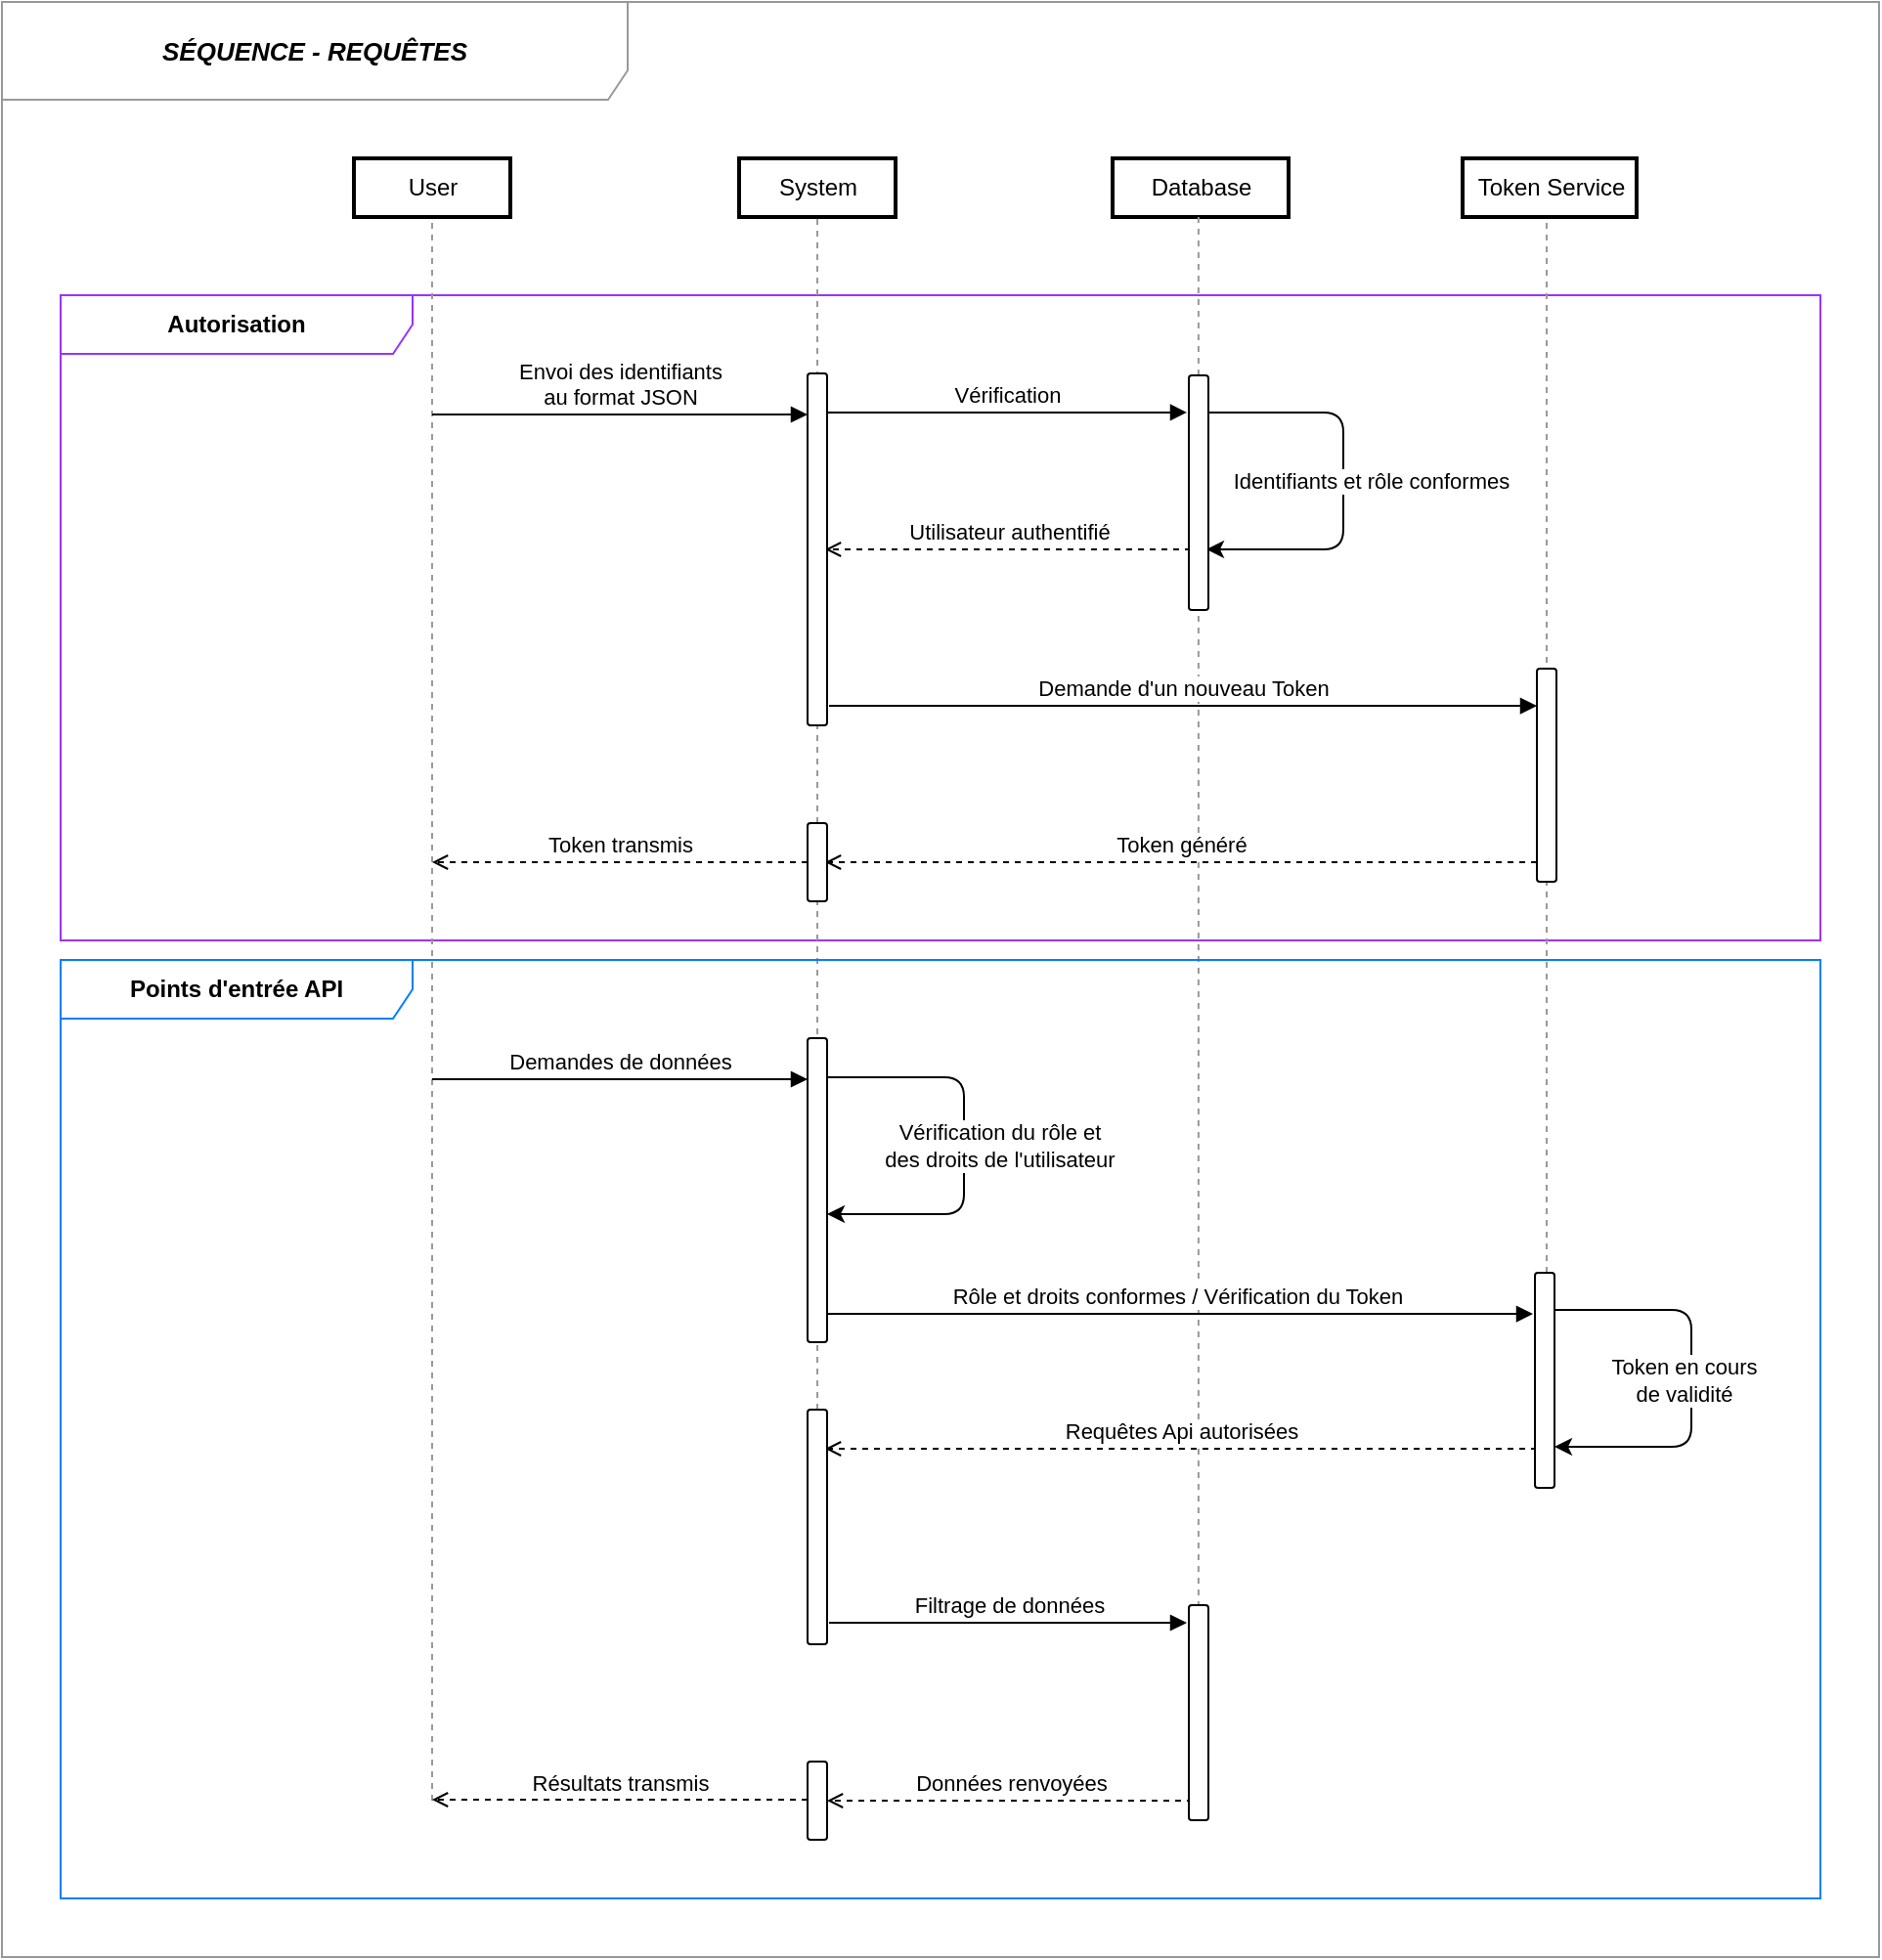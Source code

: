 <mxfile version="14.6.12" type="device" pages="3"><diagram id="97yKl8OY9-flEvL32o-E" name="Page-1"><mxGraphModel dx="1906" dy="597" grid="1" gridSize="10" guides="1" tooltips="1" connect="1" arrows="1" fold="1" page="1" pageScale="1" pageWidth="827" pageHeight="1169" math="0" shadow="0"><root><mxCell id="0"/><mxCell id="1" parent="0"/><mxCell id="2PDcDHNJ80dxET8YKz-v-1" value="&lt;div style=&quot;text-align: left&quot;&gt;&lt;i&gt;&lt;b style=&quot;font-size: 13px&quot;&gt;SÉQUENCE - &lt;/b&gt;&lt;span style=&quot;font-size: 13px&quot;&gt;&lt;b&gt;REQUÊTES&lt;/b&gt;&lt;/span&gt;&lt;/i&gt;&lt;br&gt;&lt;/div&gt;" style="shape=umlFrame;whiteSpace=wrap;html=1;gradientColor=none;swimlaneFillColor=#ffffff;width=320;height=50;strokeColor=#999999;" parent="1" vertex="1"><mxGeometry x="-790" y="70" width="960" height="1000" as="geometry"/></mxCell><mxCell id="2PDcDHNJ80dxET8YKz-v-2" value="&lt;div style=&quot;text-align: left&quot;&gt;&lt;b&gt;Autorisation&lt;/b&gt;&lt;br&gt;&lt;/div&gt;" style="shape=umlFrame;whiteSpace=wrap;html=1;swimlaneFillColor=none;width=180;height=30;strokeColor=#9933FF;" parent="1" vertex="1"><mxGeometry x="-760" y="220" width="900" height="330" as="geometry"/></mxCell><mxCell id="2PDcDHNJ80dxET8YKz-v-4" value="" style="endArrow=none;dashed=1;html=1;entryX=0.5;entryY=0;entryDx=0;entryDy=0;strokeColor=#999999;" parent="1" source="qYaLMWmk_PuMU4H66xOi-21" target="2PDcDHNJ80dxET8YKz-v-3" edge="1"><mxGeometry width="50" height="50" relative="1" as="geometry"><mxPoint x="-375" y="758" as="sourcePoint"/><mxPoint x="215.118" y="179.765" as="targetPoint"/></mxGeometry></mxCell><mxCell id="2PDcDHNJ80dxET8YKz-v-5" value="" style="endArrow=none;dashed=1;html=1;entryX=0.944;entryY=0.458;entryDx=0;entryDy=0;entryPerimeter=0;strokeColor=#999999;" parent="1" edge="1"><mxGeometry width="50" height="50" relative="1" as="geometry"><mxPoint x="-570" y="990" as="sourcePoint"/><mxPoint x="-570.014" y="177.502" as="targetPoint"/></mxGeometry></mxCell><mxCell id="2PDcDHNJ80dxET8YKz-v-6" value="User" style="html=1;rounded=0;perimeterSpacing=2;strokeWidth=2;" parent="1" vertex="1"><mxGeometry x="-610" y="150" width="80" height="30" as="geometry"/></mxCell><mxCell id="2PDcDHNJ80dxET8YKz-v-8" value="Token Service" style="html=1;rounded=0;perimeterSpacing=2;strokeWidth=2;" parent="1" vertex="1"><mxGeometry x="-43" y="150" width="89" height="30" as="geometry"/></mxCell><mxCell id="2PDcDHNJ80dxET8YKz-v-9" value="" style="endArrow=none;dashed=1;html=1;strokeColor=#999999;" parent="1" source="qYaLMWmk_PuMU4H66xOi-14" edge="1"><mxGeometry width="50" height="50" relative="1" as="geometry"><mxPoint y="581.1" as="sourcePoint"/><mxPoint y="180" as="targetPoint"/></mxGeometry></mxCell><mxCell id="2PDcDHNJ80dxET8YKz-v-10" value="Envoi des identifiants &lt;br&gt;au format JSON" style="html=1;verticalAlign=bottom;endArrow=block;fontSize=11;" parent="1" target="2PDcDHNJ80dxET8YKz-v-18" edge="1"><mxGeometry width="80" relative="1" as="geometry"><mxPoint x="-570" y="281" as="sourcePoint"/><mxPoint x="-378.5" y="280" as="targetPoint"/></mxGeometry></mxCell><mxCell id="2PDcDHNJ80dxET8YKz-v-23" value="" style="edgeStyle=elbowEdgeStyle;elbow=horizontal;endArrow=classic;html=1;" parent="1" edge="1"><mxGeometry width="50" height="50" relative="1" as="geometry"><mxPoint x="-174" y="280" as="sourcePoint"/><mxPoint x="-174" y="350" as="targetPoint"/><Array as="points"><mxPoint x="-104" y="280"/><mxPoint x="-94" y="250"/></Array></mxGeometry></mxCell><mxCell id="2PDcDHNJ80dxET8YKz-v-24" value="&lt;span&gt;&lt;font style=&quot;font-size: 11px&quot;&gt;Identifiants et rôle conformes&lt;/font&gt;&lt;/span&gt;" style="edgeLabel;html=1;align=center;verticalAlign=middle;resizable=0;points=[];labelBackgroundColor=#FFFFFF;" parent="2PDcDHNJ80dxET8YKz-v-23" vertex="1" connectable="0"><mxGeometry x="0.595" y="4" relative="1" as="geometry"><mxPoint x="41" y="-39" as="offset"/></mxGeometry></mxCell><mxCell id="2PDcDHNJ80dxET8YKz-v-45" value="" style="endArrow=none;dashed=1;html=1;" parent="1" edge="1"><mxGeometry width="50" height="50" relative="1" as="geometry"><mxPoint y="860" as="sourcePoint"/><mxPoint y="860" as="targetPoint"/></mxGeometry></mxCell><mxCell id="oSbIFqYpYDwff08S4qgl-1" value="Database" style="html=1;rounded=0;perimeterSpacing=2;strokeWidth=2;" parent="1" vertex="1"><mxGeometry x="-222" y="150" width="90" height="30" as="geometry"/></mxCell><mxCell id="oSbIFqYpYDwff08S4qgl-3" value="Vérification" style="html=1;verticalAlign=bottom;endArrow=block;fontSize=11;entryX=-0.1;entryY=0.158;entryDx=0;entryDy=0;entryPerimeter=0;" parent="1" target="oSbIFqYpYDwff08S4qgl-5" edge="1"><mxGeometry width="80" relative="1" as="geometry"><mxPoint x="-368" y="280" as="sourcePoint"/><mxPoint x="-210" y="280" as="targetPoint"/></mxGeometry></mxCell><mxCell id="oSbIFqYpYDwff08S4qgl-4" value="" style="endArrow=none;dashed=1;html=1;strokeColor=#999999;exitX=0.494;exitY=0.009;exitDx=0;exitDy=0;exitPerimeter=0;" parent="1" source="qqxENbZrbg9pfp-f9ups-3" edge="1"><mxGeometry width="50" height="50" relative="1" as="geometry"><mxPoint x="-178" y="880" as="sourcePoint"/><mxPoint x="-178.057" y="180" as="targetPoint"/></mxGeometry></mxCell><mxCell id="2PDcDHNJ80dxET8YKz-v-3" value="System" style="html=1;rounded=0;perimeterSpacing=2;strokeWidth=2;" parent="1" vertex="1"><mxGeometry x="-413" y="150" width="80" height="30" as="geometry"/></mxCell><mxCell id="oSbIFqYpYDwff08S4qgl-6" value="Utilisateur authentifié" style="html=1;verticalAlign=bottom;endArrow=open;fontSize=11;endFill=0;exitX=0.2;exitY=0.256;exitDx=0;exitDy=0;exitPerimeter=0;dashed=1;" parent="1" edge="1"><mxGeometry width="80" relative="1" as="geometry"><mxPoint x="-182" y="350.04" as="sourcePoint"/><mxPoint x="-369" y="350" as="targetPoint"/><Array as="points"/></mxGeometry></mxCell><mxCell id="2PDcDHNJ80dxET8YKz-v-18" value="" style="html=1;points=[];perimeter=orthogonalPerimeter;rounded=1;gradientColor=none;" parent="1" vertex="1"><mxGeometry x="-378" y="260" width="10" height="180" as="geometry"/></mxCell><mxCell id="oSbIFqYpYDwff08S4qgl-5" value="" style="html=1;points=[];perimeter=orthogonalPerimeter;rounded=1;gradientColor=none;" parent="1" vertex="1"><mxGeometry x="-183" y="261" width="10" height="120" as="geometry"/></mxCell><mxCell id="oSbIFqYpYDwff08S4qgl-7" value="Demande d'un nouveau Token" style="html=1;verticalAlign=bottom;endArrow=block;fontSize=11;" parent="1" target="oSbIFqYpYDwff08S4qgl-8" edge="1"><mxGeometry width="80" relative="1" as="geometry"><mxPoint x="-367" y="430.04" as="sourcePoint"/><mxPoint x="-184" y="430" as="targetPoint"/></mxGeometry></mxCell><mxCell id="oSbIFqYpYDwff08S4qgl-8" value="" style="html=1;points=[];perimeter=orthogonalPerimeter;rounded=1;gradientColor=none;" parent="1" vertex="1"><mxGeometry x="-5" y="411" width="10" height="109" as="geometry"/></mxCell><mxCell id="oSbIFqYpYDwff08S4qgl-9" value="Token généré" style="html=1;verticalAlign=bottom;endArrow=open;fontSize=11;endFill=0;exitX=0.2;exitY=0.256;exitDx=0;exitDy=0;exitPerimeter=0;dashed=1;" parent="1" edge="1"><mxGeometry width="80" relative="1" as="geometry"><mxPoint x="-5" y="510.04" as="sourcePoint"/><mxPoint x="-369" y="510" as="targetPoint"/><Array as="points"/></mxGeometry></mxCell><mxCell id="oSbIFqYpYDwff08S4qgl-10" value="Token transmis" style="html=1;verticalAlign=bottom;endArrow=open;fontSize=11;endFill=0;exitX=0.2;exitY=0.256;exitDx=0;exitDy=0;exitPerimeter=0;dashed=1;" parent="1" edge="1"><mxGeometry width="80" relative="1" as="geometry"><mxPoint x="-378" y="510.04" as="sourcePoint"/><mxPoint x="-570" y="510" as="targetPoint"/><Array as="points"/></mxGeometry></mxCell><mxCell id="qYaLMWmk_PuMU4H66xOi-2" value="" style="html=1;points=[];perimeter=orthogonalPerimeter;rounded=1;gradientColor=none;" parent="1" vertex="1"><mxGeometry x="-378" y="490" width="10" height="40" as="geometry"/></mxCell><mxCell id="qYaLMWmk_PuMU4H66xOi-3" value="&lt;div style=&quot;text-align: left&quot;&gt;&lt;b&gt;Points d'entrée API&lt;/b&gt;&lt;/div&gt;" style="shape=umlFrame;whiteSpace=wrap;html=1;swimlaneFillColor=none;width=180;height=30;strokeColor=#007FFF;" parent="1" vertex="1"><mxGeometry x="-760" y="560" width="900" height="480" as="geometry"/></mxCell><mxCell id="qYaLMWmk_PuMU4H66xOi-4" value="Demandes de données" style="html=1;verticalAlign=bottom;endArrow=block;fontSize=11;" parent="1" target="qYaLMWmk_PuMU4H66xOi-5" edge="1"><mxGeometry width="80" relative="1" as="geometry"><mxPoint x="-570" y="621" as="sourcePoint"/><mxPoint x="-378.5" y="620" as="targetPoint"/></mxGeometry></mxCell><mxCell id="qYaLMWmk_PuMU4H66xOi-8" value="" style="edgeStyle=elbowEdgeStyle;elbow=horizontal;endArrow=classic;html=1;" parent="1" edge="1"><mxGeometry width="50" height="50" relative="1" as="geometry"><mxPoint x="-368" y="620" as="sourcePoint"/><mxPoint x="-368" y="690" as="targetPoint"/><Array as="points"><mxPoint x="-298" y="620"/><mxPoint x="-288" y="590"/></Array></mxGeometry></mxCell><mxCell id="qYaLMWmk_PuMU4H66xOi-9" value="Vérification du rôle et &lt;br&gt;des droits de l'utilisateur" style="edgeLabel;html=1;align=center;verticalAlign=middle;resizable=0;points=[];labelBackgroundColor=#FFFFFF;" parent="qYaLMWmk_PuMU4H66xOi-8" vertex="1" connectable="0"><mxGeometry x="0.595" y="4" relative="1" as="geometry"><mxPoint x="45" y="-39" as="offset"/></mxGeometry></mxCell><mxCell id="qYaLMWmk_PuMU4H66xOi-10" value="Rôle et droits conformes / Vérification du Token" style="html=1;verticalAlign=bottom;endArrow=block;fontSize=11;entryX=-0.3;entryY=0.191;entryDx=0;entryDy=0;entryPerimeter=0;" parent="1" edge="1"><mxGeometry width="80" relative="1" as="geometry"><mxPoint x="-370" y="741" as="sourcePoint"/><mxPoint x="-7" y="741.01" as="targetPoint"/></mxGeometry></mxCell><mxCell id="qYaLMWmk_PuMU4H66xOi-11" value="" style="edgeStyle=elbowEdgeStyle;elbow=horizontal;endArrow=classic;html=1;" parent="1" edge="1"><mxGeometry width="50" height="50" relative="1" as="geometry"><mxPoint x="4" y="739" as="sourcePoint"/><mxPoint x="4" y="809" as="targetPoint"/><Array as="points"><mxPoint x="74" y="739"/><mxPoint x="84" y="709"/></Array></mxGeometry></mxCell><mxCell id="qYaLMWmk_PuMU4H66xOi-12" value="&lt;span&gt;&lt;font style=&quot;font-size: 11px&quot;&gt;Token en cours&lt;br&gt;de validité&lt;/font&gt;&lt;/span&gt;" style="edgeLabel;html=1;align=center;verticalAlign=middle;resizable=0;points=[];labelBackgroundColor=#FFFFFF;" parent="qYaLMWmk_PuMU4H66xOi-11" vertex="1" connectable="0"><mxGeometry x="0.595" y="4" relative="1" as="geometry"><mxPoint x="23" y="-38" as="offset"/></mxGeometry></mxCell><mxCell id="qYaLMWmk_PuMU4H66xOi-5" value="" style="html=1;points=[];perimeter=orthogonalPerimeter;rounded=1;gradientColor=none;" parent="1" vertex="1"><mxGeometry x="-378" y="600" width="10" height="155.5" as="geometry"/></mxCell><mxCell id="qYaLMWmk_PuMU4H66xOi-19" value="Requêtes Api autorisées" style="html=1;verticalAlign=bottom;endArrow=open;fontSize=11;endFill=0;exitX=0.2;exitY=0.256;exitDx=0;exitDy=0;exitPerimeter=0;dashed=1;" parent="1" edge="1"><mxGeometry width="80" relative="1" as="geometry"><mxPoint x="-5" y="810.04" as="sourcePoint"/><mxPoint x="-369" y="810" as="targetPoint"/><Array as="points"/></mxGeometry></mxCell><mxCell id="qYaLMWmk_PuMU4H66xOi-21" value="" style="html=1;points=[];perimeter=orthogonalPerimeter;rounded=1;gradientColor=none;" parent="1" vertex="1"><mxGeometry x="-378" y="790" width="10" height="120" as="geometry"/></mxCell><mxCell id="qYaLMWmk_PuMU4H66xOi-14" value="" style="html=1;points=[];perimeter=orthogonalPerimeter;rounded=1;gradientColor=none;" parent="1" vertex="1"><mxGeometry x="-6" y="720" width="10" height="110" as="geometry"/></mxCell><mxCell id="qqxENbZrbg9pfp-f9ups-1" value="Filtrage de données" style="html=1;verticalAlign=bottom;endArrow=block;fontSize=11;" edge="1" parent="1"><mxGeometry width="80" relative="1" as="geometry"><mxPoint x="-367" y="899" as="sourcePoint"/><mxPoint x="-184" y="899" as="targetPoint"/></mxGeometry></mxCell><mxCell id="qqxENbZrbg9pfp-f9ups-2" value="Données renvoyées" style="html=1;verticalAlign=bottom;endArrow=open;fontSize=11;endFill=0;exitX=0.2;exitY=0.256;exitDx=0;exitDy=0;exitPerimeter=0;dashed=1;" edge="1" parent="1"><mxGeometry width="80" relative="1" as="geometry"><mxPoint x="-181" y="990.04" as="sourcePoint"/><mxPoint x="-368" y="990" as="targetPoint"/><Array as="points"/></mxGeometry></mxCell><mxCell id="qqxENbZrbg9pfp-f9ups-3" value="" style="html=1;points=[];perimeter=orthogonalPerimeter;rounded=1;gradientColor=none;" vertex="1" parent="1"><mxGeometry x="-183" y="890" width="10" height="110" as="geometry"/></mxCell><mxCell id="qqxENbZrbg9pfp-f9ups-4" value="" style="html=1;points=[];perimeter=orthogonalPerimeter;rounded=1;gradientColor=none;" vertex="1" parent="1"><mxGeometry x="-378" y="970" width="10" height="40" as="geometry"/></mxCell><mxCell id="qqxENbZrbg9pfp-f9ups-5" value="Résultats transmis" style="html=1;verticalAlign=bottom;endArrow=open;fontSize=11;endFill=0;exitX=0.2;exitY=0.256;exitDx=0;exitDy=0;exitPerimeter=0;dashed=1;" edge="1" parent="1"><mxGeometry width="80" relative="1" as="geometry"><mxPoint x="-378" y="989.54" as="sourcePoint"/><mxPoint x="-570" y="989.5" as="targetPoint"/><Array as="points"/></mxGeometry></mxCell></root></mxGraphModel></diagram><diagram name="Livraison commande" id="ZWOuRkqsXb_EM6uH1fbn"><mxGraphModel dx="1394" dy="764" grid="1" gridSize="10" guides="1" tooltips="1" connect="1" arrows="1" fold="1" page="1" pageScale="1" pageWidth="1654" pageHeight="2336" math="0" shadow="0"><root><mxCell id="WEB0R3l4MGq5iQru9HjV-0"/><mxCell id="WEB0R3l4MGq5iQru9HjV-1" parent="WEB0R3l4MGq5iQru9HjV-0"/><mxCell id="R4cMAtItwCtdMwxK8LPQ-0" value="&lt;div style=&quot;text-align: center&quot;&gt;&lt;span style=&quot;background-color: rgb(255 , 255 , 255)&quot;&gt;&lt;b&gt;Livraison d'une commande&lt;/b&gt;&lt;/span&gt;&lt;/div&gt;" style="shape=umlFrame;whiteSpace=wrap;html=1;gradientColor=none;swimlaneFillColor=#ffffff;width=200;height=30;" parent="WEB0R3l4MGq5iQru9HjV-1" vertex="1"><mxGeometry x="120" y="80" width="1510" height="1390" as="geometry"/></mxCell><mxCell id="w8gGId_1zlBbqXzs5CFl-0" value="&lt;div style=&quot;text-align: left&quot;&gt;&lt;span style=&quot;background-color: rgb(255 , 255 , 255)&quot;&gt;&lt;b&gt;Statut du livreur&lt;/b&gt;&lt;/span&gt;&lt;/div&gt;" style="shape=umlFrame;whiteSpace=wrap;html=1;gradientColor=none;swimlaneFillColor=none;width=130;height=40;strokeColor=#009900;strokeWidth=2;" parent="WEB0R3l4MGq5iQru9HjV-1" vertex="1"><mxGeometry x="140" y="260" width="1110" height="1190" as="geometry"/></mxCell><mxCell id="uwbu0SGi8edDNDlaioiN-0" value="&lt;div style=&quot;text-align: left&quot;&gt;&lt;span style=&quot;background-color: rgb(255 , 255 , 255)&quot;&gt;&lt;b&gt;Calcul temps de livraison&lt;/b&gt;&lt;/span&gt;&lt;/div&gt;" style="shape=umlFrame;whiteSpace=wrap;html=1;gradientColor=none;swimlaneFillColor=none;width=180;height=34;strokeColor=#3399FF;strokeWidth=2;" parent="WEB0R3l4MGq5iQru9HjV-1" vertex="1"><mxGeometry x="174" y="420" width="1048" height="530" as="geometry"/></mxCell><mxCell id="3eG5eJjS178SuLSOCHhJ-0" value="&lt;div style=&quot;text-align: left&quot;&gt;&lt;span style=&quot;background-color: rgb(255 , 255 , 255)&quot;&gt;&lt;b&gt;Acceptation livraison&lt;/b&gt;&lt;/span&gt;&lt;/div&gt;" style="shape=umlFrame;whiteSpace=wrap;html=1;gradientColor=none;swimlaneFillColor=none;width=162;height=30;strokeColor=#FF3333;" parent="WEB0R3l4MGq5iQru9HjV-1" vertex="1"><mxGeometry x="200" y="667" width="1000" height="263" as="geometry"/></mxCell><mxCell id="ssteEtRukq2e38VHEVAg-7" value="&lt;div style=&quot;text-align: left&quot;&gt;&lt;span style=&quot;background-color: rgb(255 , 255 , 255)&quot;&gt;&lt;b&gt;Paiement sur place&lt;/b&gt;&lt;/span&gt;&lt;/div&gt;" style="shape=umlFrame;whiteSpace=wrap;html=1;gradientColor=none;swimlaneFillColor=none;width=146;height=30;strokeColor=#3399FF;strokeWidth=2;" parent="WEB0R3l4MGq5iQru9HjV-1" vertex="1"><mxGeometry x="171" y="1160" width="1048" height="100" as="geometry"/></mxCell><mxCell id="354mneva1Qrx9jrgCuiJ-0" value="" style="shape=umlLifeline;participant=umlActor;perimeter=lifelinePerimeter;whiteSpace=wrap;html=1;container=1;collapsible=0;recursiveResize=0;verticalAlign=top;spacingTop=36;labelBackgroundColor=#ffffff;outlineConnect=0;rounded=1;strokeColor=#009900;gradientColor=none;size=40;" parent="WEB0R3l4MGq5iQru9HjV-1" vertex="1"><mxGeometry x="220" y="150" width="20" height="1290" as="geometry"/></mxCell><mxCell id="T_Lq2l1ZhFdLMep7qThl-0" value="" style="shape=umlLifeline;participant=umlActor;perimeter=lifelinePerimeter;whiteSpace=wrap;html=1;container=1;collapsible=0;recursiveResize=0;verticalAlign=top;spacingTop=36;labelBackgroundColor=#ffffff;outlineConnect=0;rounded=1;strokeColor=#009900;gradientColor=none;size=40;" parent="WEB0R3l4MGq5iQru9HjV-1" vertex="1"><mxGeometry x="940" y="150" width="20" height="1290" as="geometry"/></mxCell><mxCell id="8b4yy8906pjeOTomN8t--4" value="" style="html=1;points=[];perimeter=orthogonalPerimeter;rounded=1;gradientColor=none;" parent="T_Lq2l1ZhFdLMep7qThl-0" vertex="1"><mxGeometry x="5" y="130" width="10" height="130" as="geometry"/></mxCell><mxCell id="WPyGbicEcxAgXqHUyOIj-2" value="" style="html=1;points=[];perimeter=orthogonalPerimeter;rounded=1;gradientColor=none;" parent="T_Lq2l1ZhFdLMep7qThl-0" vertex="1"><mxGeometry x="5" y="830" width="10" height="170" as="geometry"/></mxCell><mxCell id="uOnJpqTVTXsAI9ddlCGG-0" value="" style="shape=umlLifeline;participant=umlActor;perimeter=lifelinePerimeter;whiteSpace=wrap;html=1;container=1;collapsible=0;recursiveResize=0;verticalAlign=top;spacingTop=36;labelBackgroundColor=#ffffff;outlineConnect=0;rounded=1;strokeColor=#009900;gradientColor=none;size=40;" parent="WEB0R3l4MGq5iQru9HjV-1" vertex="1"><mxGeometry x="1150" y="150" width="20" height="1290" as="geometry"/></mxCell><mxCell id="ssteEtRukq2e38VHEVAg-8" value="" style="html=1;points=[];perimeter=orthogonalPerimeter;rounded=1;gradientColor=none;" parent="uOnJpqTVTXsAI9ddlCGG-0" vertex="1"><mxGeometry x="5" y="1035" width="10" height="62" as="geometry"/></mxCell><mxCell id="pNqK_z4IAS50ytQpRtOB-0" value=":Livreur&lt;br&gt;" style="text;html=1;resizable=0;points=[];autosize=1;align=center;verticalAlign=top;spacingTop=-4;" parent="WEB0R3l4MGq5iQru9HjV-1" vertex="1"><mxGeometry x="200" y="200" width="60" height="20" as="geometry"/></mxCell><mxCell id="pNqK_z4IAS50ytQpRtOB-1" value=":Système de &lt;br&gt;géolocalisation" style="text;html=1;resizable=0;points=[];autosize=1;align=center;verticalAlign=top;spacingTop=-4;" parent="WEB0R3l4MGq5iQru9HjV-1" vertex="1"><mxGeometry x="905" y="200" width="90" height="30" as="geometry"/></mxCell><mxCell id="pNqK_z4IAS50ytQpRtOB-2" value=":Système de&lt;br&gt;paiement&lt;br&gt;" style="text;html=1;resizable=0;points=[];autosize=1;align=center;verticalAlign=top;spacingTop=-4;" parent="WEB0R3l4MGq5iQru9HjV-1" vertex="1"><mxGeometry x="1120" y="200" width="80" height="30" as="geometry"/></mxCell><mxCell id="ohSg3kIBQiObtV7oMPIW-0" value=":System" style="html=1;gradientColor=none;rounded=1;" parent="WEB0R3l4MGq5iQru9HjV-1" vertex="1"><mxGeometry x="434" y="150" width="110" height="50" as="geometry"/></mxCell><mxCell id="BLJwd0H3DOx2jD2qijBZ-0" value="" style="endArrow=none;dashed=1;html=1;" parent="WEB0R3l4MGq5iQru9HjV-1" source="ssteEtRukq2e38VHEVAg-4" edge="1"><mxGeometry width="50" height="50" relative="1" as="geometry"><mxPoint x="489" y="280" as="sourcePoint"/><mxPoint x="489" y="200" as="targetPoint"/></mxGeometry></mxCell><mxCell id="gqORri92tehJHnuZKqOa-0" value="envoiAdresseClient()" style="html=1;verticalAlign=bottom;endArrow=block;fontSize=11;exitX=1.247;exitY=0.043;exitDx=0;exitDy=0;exitPerimeter=0;" parent="WEB0R3l4MGq5iQru9HjV-1" edge="1"><mxGeometry width="80" relative="1" as="geometry"><mxPoint x="496.143" y="321.429" as="sourcePoint"/><mxPoint x="945" y="321.429" as="targetPoint"/></mxGeometry></mxCell><mxCell id="CLehg4S_KWj9fMtEqtsN-0" value="positionLivreur()" style="html=1;verticalAlign=bottom;endArrow=block;fontSize=11;" parent="WEB0R3l4MGq5iQru9HjV-1" edge="1"><mxGeometry x="0.25" y="-54" width="80" relative="1" as="geometry"><mxPoint x="955" y="322.833" as="sourcePoint"/><mxPoint x="955" y="382.833" as="targetPoint"/><Array as="points"><mxPoint x="1045" y="322.833"/><mxPoint x="1045" y="382.833"/></Array><mxPoint x="50" y="34" as="offset"/></mxGeometry></mxCell><mxCell id="JFjG7IoQuf7xKy9AYRL7-0" value="returnPositionLivreur" style="html=1;verticalAlign=bottom;endArrow=open;fontSize=11;dashed=1;endFill=0;" parent="WEB0R3l4MGq5iQru9HjV-1" target="8b4yy8906pjeOTomN8t--2" edge="1"><mxGeometry width="80" relative="1" as="geometry"><mxPoint x="945" y="389" as="sourcePoint"/><mxPoint x="432" y="389" as="targetPoint"/></mxGeometry></mxCell><mxCell id="uwbu0SGi8edDNDlaioiN-1" value="" style="endArrow=none;dashed=1;html=1;strokeColor=#3399FF;exitX=-0.001;exitY=0.539;exitDx=0;exitDy=0;exitPerimeter=0;entryX=1.002;entryY=0.535;entryDx=0;entryDy=0;entryPerimeter=0;" parent="WEB0R3l4MGq5iQru9HjV-1" edge="1"><mxGeometry width="50" height="50" relative="1" as="geometry"><mxPoint x="172.941" y="565.353" as="sourcePoint"/><mxPoint x="1223.529" y="564.176" as="targetPoint"/></mxGeometry></mxCell><mxCell id="6GtWOhxDiiX65euD6Abx-0" value="&lt;b&gt;&lt;font color=&quot;#3399ff&quot;&gt;Si durée livraison &amp;gt; 20min&lt;/font&gt;&lt;/b&gt;" style="text;html=1;" parent="WEB0R3l4MGq5iQru9HjV-1" vertex="1"><mxGeometry x="183.5" y="475" width="140" height="30" as="geometry"/></mxCell><mxCell id="6GtWOhxDiiX65euD6Abx-1" value="&lt;b&gt;&lt;font color=&quot;#3399ff&quot;&gt;Si durée livraison &amp;lt; 20min&lt;/font&gt;&lt;/b&gt;" style="text;html=1;" parent="WEB0R3l4MGq5iQru9HjV-1" vertex="1"><mxGeometry x="183.5" y="578" width="140" height="30" as="geometry"/></mxCell><mxCell id="Wh5oMp81qJ1DH_Tn5o5D-0" value="stopLivraison" style="html=1;verticalAlign=bottom;endArrow=open;fontSize=11;dashed=1;endFill=0;" parent="WEB0R3l4MGq5iQru9HjV-1" edge="1"><mxGeometry width="80" relative="1" as="geometry"><mxPoint x="484" y="530.0" as="sourcePoint"/><mxPoint x="231.5" y="530" as="targetPoint"/></mxGeometry></mxCell><mxCell id="Wh5oMp81qJ1DH_Tn5o5D-1" value="startLivraison" style="html=1;verticalAlign=bottom;endArrow=open;fontSize=11;dashed=1;endFill=0;" parent="WEB0R3l4MGq5iQru9HjV-1" edge="1"><mxGeometry width="80" relative="1" as="geometry"><mxPoint x="485" y="876.0" as="sourcePoint"/><mxPoint x="231" y="876" as="targetPoint"/></mxGeometry></mxCell><mxCell id="9GJlBmEMQRUmACbdeUsp-0" value="&lt;font color=&quot;#009900&quot;&gt;&lt;b&gt;Si statut = libre&lt;/b&gt;&lt;/font&gt;" style="text;html=1;resizable=0;points=[];autosize=1;align=left;verticalAlign=top;spacingTop=-4;fontSize=11;strokeWidth=1;" parent="WEB0R3l4MGq5iQru9HjV-1" vertex="1"><mxGeometry x="150" y="313" width="90" height="10" as="geometry"/></mxCell><mxCell id="_9ehdp3Di0DgGZwLJUIL-0" value="" style="endArrow=none;dashed=1;html=1;strokeColor=#009900;exitX=-0.001;exitY=0.748;exitDx=0;exitDy=0;exitPerimeter=0;" parent="WEB0R3l4MGq5iQru9HjV-1" edge="1"><mxGeometry width="50" height="50" relative="1" as="geometry"><mxPoint x="140" y="976" as="sourcePoint"/><mxPoint x="1250" y="979" as="targetPoint"/></mxGeometry></mxCell><mxCell id="8b4yy8906pjeOTomN8t--2" value="" style="html=1;points=[];perimeter=orthogonalPerimeter;rounded=1;gradientColor=none;" parent="WEB0R3l4MGq5iQru9HjV-1" vertex="1"><mxGeometry x="484" y="280" width="10" height="380" as="geometry"/></mxCell><mxCell id="8b4yy8906pjeOTomN8t--5" value="affichageInfosLivraison" style="html=1;verticalAlign=bottom;endArrow=open;fontSize=11;dashed=1;endFill=0;" parent="WEB0R3l4MGq5iQru9HjV-1" edge="1"><mxGeometry width="80" relative="1" as="geometry"><mxPoint x="484" y="635.0" as="sourcePoint"/><mxPoint x="230" y="635.0" as="targetPoint"/></mxGeometry></mxCell><mxCell id="WPyGbicEcxAgXqHUyOIj-0" value="modificationStatut" style="html=1;verticalAlign=bottom;endArrow=open;fontSize=11;dashed=1;endFill=0;exitX=0.6;exitY=0.978;exitDx=0;exitDy=0;exitPerimeter=0;" parent="WEB0R3l4MGq5iQru9HjV-1" edge="1"><mxGeometry width="80" relative="1" as="geometry"><mxPoint x="491.429" y="906.0" as="sourcePoint"/><mxPoint x="230.071" y="906.0" as="targetPoint"/></mxGeometry></mxCell><mxCell id="WPyGbicEcxAgXqHUyOIj-1" value="&lt;font color=&quot;#009900&quot;&gt;&lt;b&gt;Si statut = en livraison&lt;/b&gt;&lt;/font&gt;" style="text;html=1;resizable=0;points=[];autosize=1;align=left;verticalAlign=top;spacingTop=-4;fontSize=11;strokeWidth=1;" parent="WEB0R3l4MGq5iQru9HjV-1" vertex="1"><mxGeometry x="150" y="990" width="130" height="10" as="geometry"/></mxCell><mxCell id="WPyGbicEcxAgXqHUyOIj-3" value="positionLivreur()" style="html=1;verticalAlign=bottom;endArrow=block;fontSize=11;entryX=1.265;entryY=0.307;entryDx=0;entryDy=0;entryPerimeter=0;" parent="WEB0R3l4MGq5iQru9HjV-1" edge="1"><mxGeometry x="0.166" y="-47" width="80" relative="1" as="geometry"><mxPoint x="955" y="1016.333" as="sourcePoint"/><mxPoint x="957.647" y="1048.676" as="targetPoint"/><Array as="points"><mxPoint x="1045" y="1016.333"/><mxPoint x="1045" y="1048.5"/><mxPoint x="1000" y="1048.5"/></Array><mxPoint x="45" y="35" as="offset"/></mxGeometry></mxCell><mxCell id="WPyGbicEcxAgXqHUyOIj-4" value="" style="html=1;points=[];perimeter=orthogonalPerimeter;rounded=1;gradientColor=none;" parent="WEB0R3l4MGq5iQru9HjV-1" vertex="1"><mxGeometry x="484" y="975" width="10" height="175" as="geometry"/></mxCell><mxCell id="WPyGbicEcxAgXqHUyOIj-5" value="returnPositionLivreur" style="html=1;verticalAlign=bottom;endArrow=open;fontSize=11;dashed=1;endFill=0;" parent="WEB0R3l4MGq5iQru9HjV-1" target="WPyGbicEcxAgXqHUyOIj-4" edge="1"><mxGeometry width="80" relative="1" as="geometry"><mxPoint x="945" y="1046.5" as="sourcePoint"/><mxPoint x="510" y="1047" as="targetPoint"/></mxGeometry></mxCell><mxCell id="WPyGbicEcxAgXqHUyOIj-8" value="actualisationPosition()" style="html=1;verticalAlign=bottom;endArrow=block;fontSize=11;entryX=1.265;entryY=0.307;entryDx=0;entryDy=0;entryPerimeter=0;" parent="WEB0R3l4MGq5iQru9HjV-1" edge="1"><mxGeometry x="0.166" y="-68" width="80" relative="1" as="geometry"><mxPoint x="494" y="1081.333" as="sourcePoint"/><mxPoint x="496.647" y="1113.676" as="targetPoint"/><Array as="points"><mxPoint x="584" y="1081.333"/><mxPoint x="584" y="1113.5"/><mxPoint x="539" y="1113.5"/></Array><mxPoint x="68" y="61" as="offset"/></mxGeometry></mxCell><mxCell id="WPyGbicEcxAgXqHUyOIj-9" value="modificationStatut" style="html=1;verticalAlign=bottom;endArrow=open;fontSize=11;dashed=1;endFill=0;" parent="WEB0R3l4MGq5iQru9HjV-1" source="WPyGbicEcxAgXqHUyOIj-4" edge="1"><mxGeometry width="80" relative="1" as="geometry"><mxPoint x="421.5" y="1030.0" as="sourcePoint"/><mxPoint x="230" y="1030.0" as="targetPoint"/></mxGeometry></mxCell><mxCell id="_aDwpZCUw8sMrqua1Jy7-0" value="actualisationPageLivraison" style="html=1;verticalAlign=bottom;endArrow=open;fontSize=11;dashed=1;endFill=0;" parent="WEB0R3l4MGq5iQru9HjV-1" edge="1"><mxGeometry x="0.247" y="-2" width="80" relative="1" as="geometry"><mxPoint x="484" y="1132.5" as="sourcePoint"/><mxPoint x="349.324" y="1132.5" as="targetPoint"/><mxPoint as="offset"/></mxGeometry></mxCell><mxCell id="ssteEtRukq2e38VHEVAg-0" value="" style="shape=umlLifeline;participant=umlActor;perimeter=lifelinePerimeter;whiteSpace=wrap;html=1;container=1;collapsible=0;recursiveResize=0;verticalAlign=top;spacingTop=36;labelBackgroundColor=#ffffff;outlineConnect=0;rounded=1;strokeColor=#009900;gradientColor=none;size=40;" parent="WEB0R3l4MGq5iQru9HjV-1" vertex="1"><mxGeometry x="340" y="150" width="20" height="1290" as="geometry"/></mxCell><mxCell id="ssteEtRukq2e38VHEVAg-1" value=":Acheteur&lt;br&gt;" style="text;html=1;resizable=0;points=[];autosize=1;align=center;verticalAlign=top;spacingTop=-4;" parent="WEB0R3l4MGq5iQru9HjV-1" vertex="1"><mxGeometry x="315" y="200" width="70" height="20" as="geometry"/></mxCell><mxCell id="ssteEtRukq2e38VHEVAg-2" value="" style="endArrow=none;dashed=1;html=1;strokeColor=#009900;exitX=-0.001;exitY=0.748;exitDx=0;exitDy=0;exitPerimeter=0;" parent="WEB0R3l4MGq5iQru9HjV-1" edge="1"><mxGeometry width="50" height="50" relative="1" as="geometry"><mxPoint x="143" y="1273" as="sourcePoint"/><mxPoint x="1253" y="1276.0" as="targetPoint"/></mxGeometry></mxCell><mxCell id="ssteEtRukq2e38VHEVAg-3" value="&lt;font color=&quot;#009900&quot;&gt;&lt;b&gt;Si statut = livraison terminée&lt;/b&gt;&lt;/font&gt;" style="text;html=1;resizable=0;points=[];autosize=1;align=left;verticalAlign=top;spacingTop=-4;fontSize=11;strokeWidth=1;" parent="WEB0R3l4MGq5iQru9HjV-1" vertex="1"><mxGeometry x="150" y="1293" width="160" height="10" as="geometry"/></mxCell><mxCell id="ssteEtRukq2e38VHEVAg-4" value="" style="html=1;points=[];perimeter=orthogonalPerimeter;rounded=1;gradientColor=none;" parent="WEB0R3l4MGq5iQru9HjV-1" vertex="1"><mxGeometry x="484" y="1313" width="10" height="117" as="geometry"/></mxCell><mxCell id="ssteEtRukq2e38VHEVAg-5" value="modificationStatut" style="html=1;verticalAlign=bottom;endArrow=open;fontSize=11;dashed=1;endFill=0;" parent="WEB0R3l4MGq5iQru9HjV-1" edge="1"><mxGeometry width="80" relative="1" as="geometry"><mxPoint x="484" y="1356.0" as="sourcePoint"/><mxPoint x="230" y="1356.0" as="targetPoint"/></mxGeometry></mxCell><mxCell id="ssteEtRukq2e38VHEVAg-9" value="notificationPaiementValide()" style="html=1;verticalAlign=bottom;endArrow=block;fontSize=11;exitX=1.247;exitY=0.043;exitDx=0;exitDy=0;exitPerimeter=0;" parent="WEB0R3l4MGq5iQru9HjV-1" target="ssteEtRukq2e38VHEVAg-8" edge="1"><mxGeometry width="80" relative="1" as="geometry"><mxPoint x="230.143" y="1219.929" as="sourcePoint"/><mxPoint x="679" y="1219.929" as="targetPoint"/></mxGeometry></mxCell><mxCell id="ssteEtRukq2e38VHEVAg-11" value="livraisonTerminee" style="html=1;verticalAlign=bottom;endArrow=open;fontSize=11;dashed=1;endFill=0;" parent="WEB0R3l4MGq5iQru9HjV-1" edge="1"><mxGeometry width="80" relative="1" as="geometry"><mxPoint x="484" y="1420" as="sourcePoint"/><mxPoint x="349.071" y="1420" as="targetPoint"/></mxGeometry></mxCell><mxCell id="ssteEtRukq2e38VHEVAg-12" value="modificationStock()" style="html=1;verticalAlign=bottom;endArrow=block;fontSize=11;entryX=1.265;entryY=0.307;entryDx=0;entryDy=0;entryPerimeter=0;" parent="WEB0R3l4MGq5iQru9HjV-1" edge="1"><mxGeometry x="0.166" y="-56" width="80" relative="1" as="geometry"><mxPoint x="494" y="1369" as="sourcePoint"/><mxPoint x="496.647" y="1402" as="targetPoint"/><Array as="points"><mxPoint x="584" y="1369.333"/><mxPoint x="584" y="1401.5"/><mxPoint x="539" y="1401.5"/></Array><mxPoint x="57" y="51" as="offset"/></mxGeometry></mxCell><mxCell id="ssteEtRukq2e38VHEVAg-13" value="modifiicationStatut(enLivraison)" style="html=1;verticalAlign=bottom;endArrow=block;fontSize=11;entryX=1.265;entryY=0.307;entryDx=0;entryDy=0;entryPerimeter=0;" parent="WEB0R3l4MGq5iQru9HjV-1" edge="1"><mxGeometry x="0.166" y="-96" width="80" relative="1" as="geometry"><mxPoint x="495" y="873" as="sourcePoint"/><mxPoint x="497.647" y="906" as="targetPoint"/><Array as="points"><mxPoint x="585" y="873.333"/><mxPoint x="585" y="905.5"/><mxPoint x="540" y="905.5"/></Array><mxPoint x="97" y="94" as="offset"/></mxGeometry></mxCell><mxCell id="ssteEtRukq2e38VHEVAg-14" value="modifiicationStatut(libre)" style="html=1;verticalAlign=bottom;endArrow=block;fontSize=11;entryX=1.265;entryY=0.307;entryDx=0;entryDy=0;entryPerimeter=0;" parent="WEB0R3l4MGq5iQru9HjV-1" edge="1"><mxGeometry x="0.166" y="76" width="80" relative="1" as="geometry"><mxPoint x="494" y="1324.5" as="sourcePoint"/><mxPoint x="496.647" y="1357.5" as="targetPoint"/><Array as="points"><mxPoint x="584" y="1324.833"/><mxPoint x="584" y="1357"/><mxPoint x="539" y="1357"/></Array><mxPoint x="77" y="-76" as="offset"/></mxGeometry></mxCell><mxCell id="r1wm_qi4GN-fAcNsKdHm-0" value="Pour obtenir le statut libre, le livreur doit être connecté à la plateforme ExpressFood avec les identifiants fournis lors de son inscription" style="shape=note;whiteSpace=wrap;html=1;size=14;verticalAlign=top;align=left;spacingTop=5;rounded=1;gradientColor=none;spacingLeft=8;spacingRight=8;" parent="WEB0R3l4MGq5iQru9HjV-1" vertex="1"><mxGeometry x="1279" y="260" width="331" height="60" as="geometry"/></mxCell><mxCell id="r1wm_qi4GN-fAcNsKdHm-1" value="Pour se rendre &quot;indisponible&quot;, le livreur doit se déconnecter de la plateforme." style="shape=note;whiteSpace=wrap;html=1;size=14;verticalAlign=top;align=left;spacingTop=5;rounded=1;gradientColor=none;spacingLeft=8;spacingRight=8;" parent="WEB0R3l4MGq5iQru9HjV-1" vertex="1"><mxGeometry x="1270" y="1295.714" width="331" height="60" as="geometry"/></mxCell><mxCell id="r1wm_qi4GN-fAcNsKdHm-2" value="envoiAdresseClient()" style="html=1;verticalAlign=bottom;endArrow=block;fontSize=11;entryX=1.265;entryY=0.307;entryDx=0;entryDy=0;entryPerimeter=0;" parent="WEB0R3l4MGq5iQru9HjV-1" edge="1"><mxGeometry x="0.166" y="-66" width="80" relative="1" as="geometry"><mxPoint x="494" y="603.0" as="sourcePoint"/><mxPoint x="496.647" y="636" as="targetPoint"/><Array as="points"><mxPoint x="584" y="603.333"/><mxPoint x="584" y="635.5"/><mxPoint x="539" y="635.5"/></Array><mxPoint x="67" y="59" as="offset"/></mxGeometry></mxCell><mxCell id="r1wm_qi4GN-fAcNsKdHm-6" value="En statut libre, le livreur reçoit les commandes des clients dans son périmètre. Il reste néanmoins libre d'accepter ou de refuser des livraisons" style="shape=note;whiteSpace=wrap;html=1;size=14;verticalAlign=top;align=left;spacingTop=5;rounded=1;gradientColor=none;spacingLeft=8;spacingRight=8;" parent="WEB0R3l4MGq5iQru9HjV-1" vertex="1"><mxGeometry x="1260" y="667" width="331" height="60" as="geometry"/></mxCell><mxCell id="3eG5eJjS178SuLSOCHhJ-1" value="&lt;b&gt;&lt;font color=&quot;#ff3333&quot;&gt;Si refus livraison&lt;/font&gt;&lt;/b&gt;" style="text;html=1;" parent="WEB0R3l4MGq5iQru9HjV-1" vertex="1"><mxGeometry x="215" y="710" width="140" height="30" as="geometry"/></mxCell><mxCell id="3eG5eJjS178SuLSOCHhJ-2" value="" style="html=1;points=[];perimeter=orthogonalPerimeter;rounded=1;gradientColor=none;" parent="WEB0R3l4MGq5iQru9HjV-1" vertex="1"><mxGeometry x="484" y="695" width="10" height="86" as="geometry"/></mxCell><mxCell id="3eG5eJjS178SuLSOCHhJ-3" value="livreurSuivant()" style="html=1;verticalAlign=bottom;endArrow=block;fontSize=11;entryX=1.265;entryY=0.307;entryDx=0;entryDy=0;entryPerimeter=0;" parent="WEB0R3l4MGq5iQru9HjV-1" edge="1"><mxGeometry x="0.166" y="-47" width="80" relative="1" as="geometry"><mxPoint x="494" y="707.0" as="sourcePoint"/><mxPoint x="496.647" y="740" as="targetPoint"/><Array as="points"><mxPoint x="584" y="707.333"/><mxPoint x="584" y="739.5"/><mxPoint x="539" y="739.5"/></Array><mxPoint x="47" y="38" as="offset"/></mxGeometry></mxCell><mxCell id="3eG5eJjS178SuLSOCHhJ-4" value="&lt;b&gt;&lt;font color=&quot;#ff3333&quot;&gt;Si livraison acceptée&lt;/font&gt;&lt;/b&gt;" style="text;html=1;" parent="WEB0R3l4MGq5iQru9HjV-1" vertex="1"><mxGeometry x="215" y="805" width="140" height="30" as="geometry"/></mxCell><mxCell id="3eG5eJjS178SuLSOCHhJ-5" value="" style="html=1;points=[];perimeter=orthogonalPerimeter;rounded=1;gradientColor=none;" parent="WEB0R3l4MGq5iQru9HjV-1" vertex="1"><mxGeometry x="484" y="821" width="10" height="100" as="geometry"/></mxCell><mxCell id="3eG5eJjS178SuLSOCHhJ-6" value="Choix du livreur suivant dans la liste des livreurs les plus proches de l'adresse du client." style="shape=note;whiteSpace=wrap;html=1;size=14;verticalAlign=top;align=left;spacingTop=5;rounded=1;gradientColor=none;spacingLeft=8;spacingRight=8;" parent="WEB0R3l4MGq5iQru9HjV-1" vertex="1"><mxGeometry x="709.5" y="695" width="331" height="60" as="geometry"/></mxCell><mxCell id="3eG5eJjS178SuLSOCHhJ-7" value="" style="endArrow=none;dashed=1;html=1;strokeColor=#FF3333;entryX=1.002;entryY=0.464;entryDx=0;entryDy=0;entryPerimeter=0;" parent="WEB0R3l4MGq5iQru9HjV-1" target="3eG5eJjS178SuLSOCHhJ-0" edge="1"><mxGeometry width="50" height="50" relative="1" as="geometry"><mxPoint x="199" y="789" as="sourcePoint"/><mxPoint x="1233.529" y="574.176" as="targetPoint"/></mxGeometry></mxCell><mxCell id="FhEEDC7NcTs69Y7kPfxC-0" value="&lt;font color=&quot;#009900&quot;&gt;&lt;b&gt;&amp;amp; ≠ indisponible&lt;/b&gt;&lt;br&gt;&lt;/font&gt;" style="text;html=1;resizable=0;points=[];autosize=1;align=left;verticalAlign=top;spacingTop=-4;fontSize=11;strokeWidth=1;" vertex="1" parent="WEB0R3l4MGq5iQru9HjV-1"><mxGeometry x="150" y="340" width="100" height="10" as="geometry"/></mxCell><mxCell id="FhEEDC7NcTs69Y7kPfxC-1" value="Le livreur peut choisir deux statuts : libre ou indisponible. Les deux autres statuts (enCours et livraisonTerminée) sont automatiquement ajoutés lorque le livreur prend une commande et lorsqu'il a finit la livraison" style="shape=note;whiteSpace=wrap;html=1;size=14;verticalAlign=top;align=left;spacingTop=5;rounded=1;gradientColor=none;spacingLeft=8;spacingRight=8;" vertex="1" parent="WEB0R3l4MGq5iQru9HjV-1"><mxGeometry x="1279" y="340" width="331" height="80" as="geometry"/></mxCell></root></mxGraphModel></diagram><diagram name="Ajout plat du jour" id="ay84VoeEdorZGM5PqChj"><mxGraphModel dx="1394" dy="764" grid="1" gridSize="10" guides="1" tooltips="1" connect="1" arrows="1" fold="1" page="1" pageScale="1" pageWidth="1654" pageHeight="2336" math="0" shadow="0"><root><mxCell id="YE4TnGzsQv0I86IZ4org-0"/><mxCell id="YE4TnGzsQv0I86IZ4org-1" parent="YE4TnGzsQv0I86IZ4org-0"/><mxCell id="mm7ky6yUWi7vb0nVWVHq-0" value="&lt;div style=&quot;text-align: center&quot;&gt;&lt;span style=&quot;background-color: rgb(255 , 255 , 255)&quot;&gt;&lt;b&gt;Ajout d'un plat du jour&lt;/b&gt;&lt;/span&gt;&lt;/div&gt;" style="shape=umlFrame;whiteSpace=wrap;html=1;gradientColor=none;swimlaneFillColor=#ffffff;width=160;height=30;" parent="YE4TnGzsQv0I86IZ4org-1" vertex="1"><mxGeometry x="120" y="70" width="1150" height="550" as="geometry"/></mxCell><mxCell id="Wvd6_JBo3mFom1m9VW0S-0" value="" style="shape=umlLifeline;participant=umlActor;perimeter=lifelinePerimeter;whiteSpace=wrap;html=1;container=1;collapsible=0;recursiveResize=0;verticalAlign=top;spacingTop=36;labelBackgroundColor=#ffffff;outlineConnect=0;rounded=1;strokeColor=#009900;gradientColor=none;size=40;" parent="YE4TnGzsQv0I86IZ4org-1" vertex="1"><mxGeometry x="220" y="150" width="20" height="450" as="geometry"/></mxCell><mxCell id="WXjxb9LahpzxPWxsukQ4-0" value=":Express Food" style="text;html=1;resizable=0;points=[];autosize=1;align=center;verticalAlign=top;spacingTop=-4;" parent="YE4TnGzsQv0I86IZ4org-1" vertex="1"><mxGeometry x="185" y="200" width="90" height="20" as="geometry"/></mxCell><mxCell id="WXjxb9LahpzxPWxsukQ4-1" value="" style="shape=umlLifeline;participant=umlActor;perimeter=lifelinePerimeter;whiteSpace=wrap;html=1;container=1;collapsible=0;recursiveResize=0;verticalAlign=top;spacingTop=36;labelBackgroundColor=#ffffff;outlineConnect=0;rounded=1;strokeColor=#009900;gradientColor=none;size=40;" parent="YE4TnGzsQv0I86IZ4org-1" vertex="1"><mxGeometry x="1040" y="150" width="20" height="440" as="geometry"/></mxCell><mxCell id="KDgxrNgUy-xnUIdBZvO_-3" value="" style="html=1;points=[];perimeter=orthogonalPerimeter;rounded=1;gradientColor=none;" parent="WXjxb9LahpzxPWxsukQ4-1" vertex="1"><mxGeometry x="5" y="370" width="10" height="70" as="geometry"/></mxCell><mxCell id="WXjxb9LahpzxPWxsukQ4-2" value=":Livreur" style="text;html=1;resizable=0;points=[];autosize=1;align=center;verticalAlign=top;spacingTop=-4;" parent="YE4TnGzsQv0I86IZ4org-1" vertex="1"><mxGeometry x="1019" y="200" width="60" height="20" as="geometry"/></mxCell><mxCell id="hxAVchDXLeMo5kcyc6W4-0" value=":System" style="html=1;gradientColor=none;rounded=1;" parent="YE4TnGzsQv0I86IZ4org-1" vertex="1"><mxGeometry x="370" y="150" width="110" height="50" as="geometry"/></mxCell><mxCell id="UvrnLz4J4bBoY4CVBqbr-0" value="" style="endArrow=none;dashed=1;html=1;entryX=0.5;entryY=1;entryDx=0;entryDy=0;" parent="YE4TnGzsQv0I86IZ4org-1" source="KDgxrNgUy-xnUIdBZvO_-6" target="hxAVchDXLeMo5kcyc6W4-0" edge="1"><mxGeometry width="50" height="50" relative="1" as="geometry"><mxPoint x="450" y="300" as="sourcePoint"/><mxPoint x="450" y="220" as="targetPoint"/></mxGeometry></mxCell><mxCell id="NkkEx_kRzObVMWdDxZs4-0" value="" style="html=1;points=[];perimeter=orthogonalPerimeter;rounded=1;gradientColor=none;" parent="YE4TnGzsQv0I86IZ4org-1" vertex="1"><mxGeometry x="420" y="240" width="10" height="90" as="geometry"/></mxCell><mxCell id="MHEDTV41nVMyWTHFnZAB-0" value="ajoutPlat()" style="html=1;verticalAlign=bottom;endArrow=block;fontSize=11;entryX=0.1;entryY=0.003;entryDx=0;entryDy=0;entryPerimeter=0;" parent="YE4TnGzsQv0I86IZ4org-1" edge="1"><mxGeometry width="80" relative="1" as="geometry"><mxPoint x="229.5" y="260" as="sourcePoint"/><mxPoint x="421" y="260" as="targetPoint"/></mxGeometry></mxCell><mxCell id="MHEDTV41nVMyWTHFnZAB-1" value="ajoutCat()" style="html=1;verticalAlign=bottom;endArrow=block;fontSize=11;entryX=0.1;entryY=0.003;entryDx=0;entryDy=0;entryPerimeter=0;" parent="YE4TnGzsQv0I86IZ4org-1" edge="1"><mxGeometry width="80" relative="1" as="geometry"><mxPoint x="230" y="290" as="sourcePoint"/><mxPoint x="421.5" y="290" as="targetPoint"/></mxGeometry></mxCell><mxCell id="hMRDo__IAQ1Sm7J7JQrq-0" value="Catégories : plat ou dessert" style="shape=note;whiteSpace=wrap;html=1;size=14;verticalAlign=top;align=left;spacingTop=5;rounded=1;gradientColor=none;spacingLeft=8;spacingRight=8;" parent="YE4TnGzsQv0I86IZ4org-1" vertex="1"><mxGeometry x="460" y="270" width="220" height="35" as="geometry"/></mxCell><mxCell id="hMRDo__IAQ1Sm7J7JQrq-1" value="ajoutInfoPlat(newPlat)" style="html=1;verticalAlign=bottom;endArrow=block;fontSize=11;entryX=0.1;entryY=0.003;entryDx=0;entryDy=0;entryPerimeter=0;" parent="YE4TnGzsQv0I86IZ4org-1" edge="1"><mxGeometry width="80" relative="1" as="geometry"><mxPoint x="230" y="359.5" as="sourcePoint"/><mxPoint x="421.5" y="359.5" as="targetPoint"/></mxGeometry></mxCell><mxCell id="hMRDo__IAQ1Sm7J7JQrq-2" value="" style="html=1;points=[];perimeter=orthogonalPerimeter;rounded=1;gradientColor=none;" parent="YE4TnGzsQv0I86IZ4org-1" vertex="1"><mxGeometry x="420" y="360" width="10" height="140" as="geometry"/></mxCell><mxCell id="qL8tGVy3FqZbVVb4OJ63-0" value="&amp;lt;&amp;lt;create&amp;gt;&amp;gt;" style="html=1;verticalAlign=bottom;endArrow=open;fontSize=11;entryX=0.1;entryY=0.003;entryDx=0;entryDy=0;entryPerimeter=0;dashed=1;endFill=0;" parent="YE4TnGzsQv0I86IZ4org-1" edge="1"><mxGeometry width="80" relative="1" as="geometry"><mxPoint x="430" y="384" as="sourcePoint"/><mxPoint x="661.5" y="384" as="targetPoint"/></mxGeometry></mxCell><mxCell id="6fls93xjgaRHe7UkkMuP-0" value="newPlat: Plat" style="html=1;gradientColor=none;rounded=1;" parent="YE4TnGzsQv0I86IZ4org-1" vertex="1"><mxGeometry x="660" y="359.794" width="110" height="50" as="geometry"/></mxCell><mxCell id="LH6eF-f5HkkYo6rindWl-0" value="" style="html=1;points=[];perimeter=orthogonalPerimeter;rounded=1;gradientColor=none;" parent="YE4TnGzsQv0I86IZ4org-1" vertex="1"><mxGeometry x="710" y="470" width="10" height="30" as="geometry"/></mxCell><mxCell id="LH6eF-f5HkkYo6rindWl-1" value="returnInfoPlat" style="html=1;verticalAlign=bottom;endArrow=open;fontSize=11;dashed=1;endFill=0;" parent="YE4TnGzsQv0I86IZ4org-1" source="LH6eF-f5HkkYo6rindWl-0" edge="1"><mxGeometry width="80" relative="1" as="geometry"><mxPoint x="661.5" y="490" as="sourcePoint"/><mxPoint x="430" y="490" as="targetPoint"/></mxGeometry></mxCell><mxCell id="LH6eF-f5HkkYo6rindWl-2" value="ajoutPlat" style="html=1;verticalAlign=bottom;endArrow=open;fontSize=11;dashed=1;endFill=0;" parent="YE4TnGzsQv0I86IZ4org-1" edge="1"><mxGeometry width="80" relative="1" as="geometry"><mxPoint x="420" y="490.0" as="sourcePoint"/><mxPoint x="230" y="490" as="targetPoint"/></mxGeometry></mxCell><mxCell id="KDgxrNgUy-xnUIdBZvO_-0" value="Ajout du plat dans la base de donnée" style="shape=note;whiteSpace=wrap;html=1;size=14;verticalAlign=top;align=left;spacingTop=5;rounded=1;gradientColor=none;spacingLeft=8;spacingRight=8;" parent="YE4TnGzsQv0I86IZ4org-1" vertex="1"><mxGeometry x="767.5" y="465" width="230" height="35" as="geometry"/></mxCell><mxCell id="KDgxrNgUy-xnUIdBZvO_-2" value="- Titre du plat&lt;br&gt;- Description&lt;br&gt;- Stock&lt;br&gt;- Prix&lt;br&gt;" style="shape=note;whiteSpace=wrap;html=1;size=14;verticalAlign=top;align=left;spacingTop=5;rounded=1;gradientColor=none;spacingLeft=8;spacingRight=8;" parent="YE4TnGzsQv0I86IZ4org-1" vertex="1"><mxGeometry x="790" y="347.5" width="100" height="75" as="geometry"/></mxCell><mxCell id="KDgxrNgUy-xnUIdBZvO_-6" value="" style="html=1;points=[];perimeter=orthogonalPerimeter;rounded=1;gradientColor=none;" parent="YE4TnGzsQv0I86IZ4org-1" vertex="1"><mxGeometry x="420" y="520" width="10" height="80" as="geometry"/></mxCell><mxCell id="KDgxrNgUy-xnUIdBZvO_-7" value="notificationAjoutPlat()" style="html=1;verticalAlign=bottom;endArrow=block;fontSize=11;" parent="YE4TnGzsQv0I86IZ4org-1" target="KDgxrNgUy-xnUIdBZvO_-3" edge="1"><mxGeometry width="80" relative="1" as="geometry"><mxPoint x="430" y="550" as="sourcePoint"/><mxPoint x="621.5" y="550" as="targetPoint"/></mxGeometry></mxCell><mxCell id="KDgxrNgUy-xnUIdBZvO_-8" value="actualisationStock()" style="html=1;verticalAlign=bottom;endArrow=block;fontSize=11;" parent="YE4TnGzsQv0I86IZ4org-1" edge="1"><mxGeometry width="80" relative="1" as="geometry"><mxPoint x="430" y="575" as="sourcePoint"/><mxPoint x="1045" y="575" as="targetPoint"/></mxGeometry></mxCell><mxCell id="KDgxrNgUy-xnUIdBZvO_-9" value="" style="endArrow=none;dashed=1;html=1;entryX=0.5;entryY=1;entryDx=0;entryDy=0;" parent="YE4TnGzsQv0I86IZ4org-1" source="LH6eF-f5HkkYo6rindWl-0" target="6fls93xjgaRHe7UkkMuP-0" edge="1"><mxGeometry width="50" height="50" relative="1" as="geometry"><mxPoint x="435" y="530" as="sourcePoint"/><mxPoint x="435" y="210" as="targetPoint"/></mxGeometry></mxCell></root></mxGraphModel></diagram></mxfile>